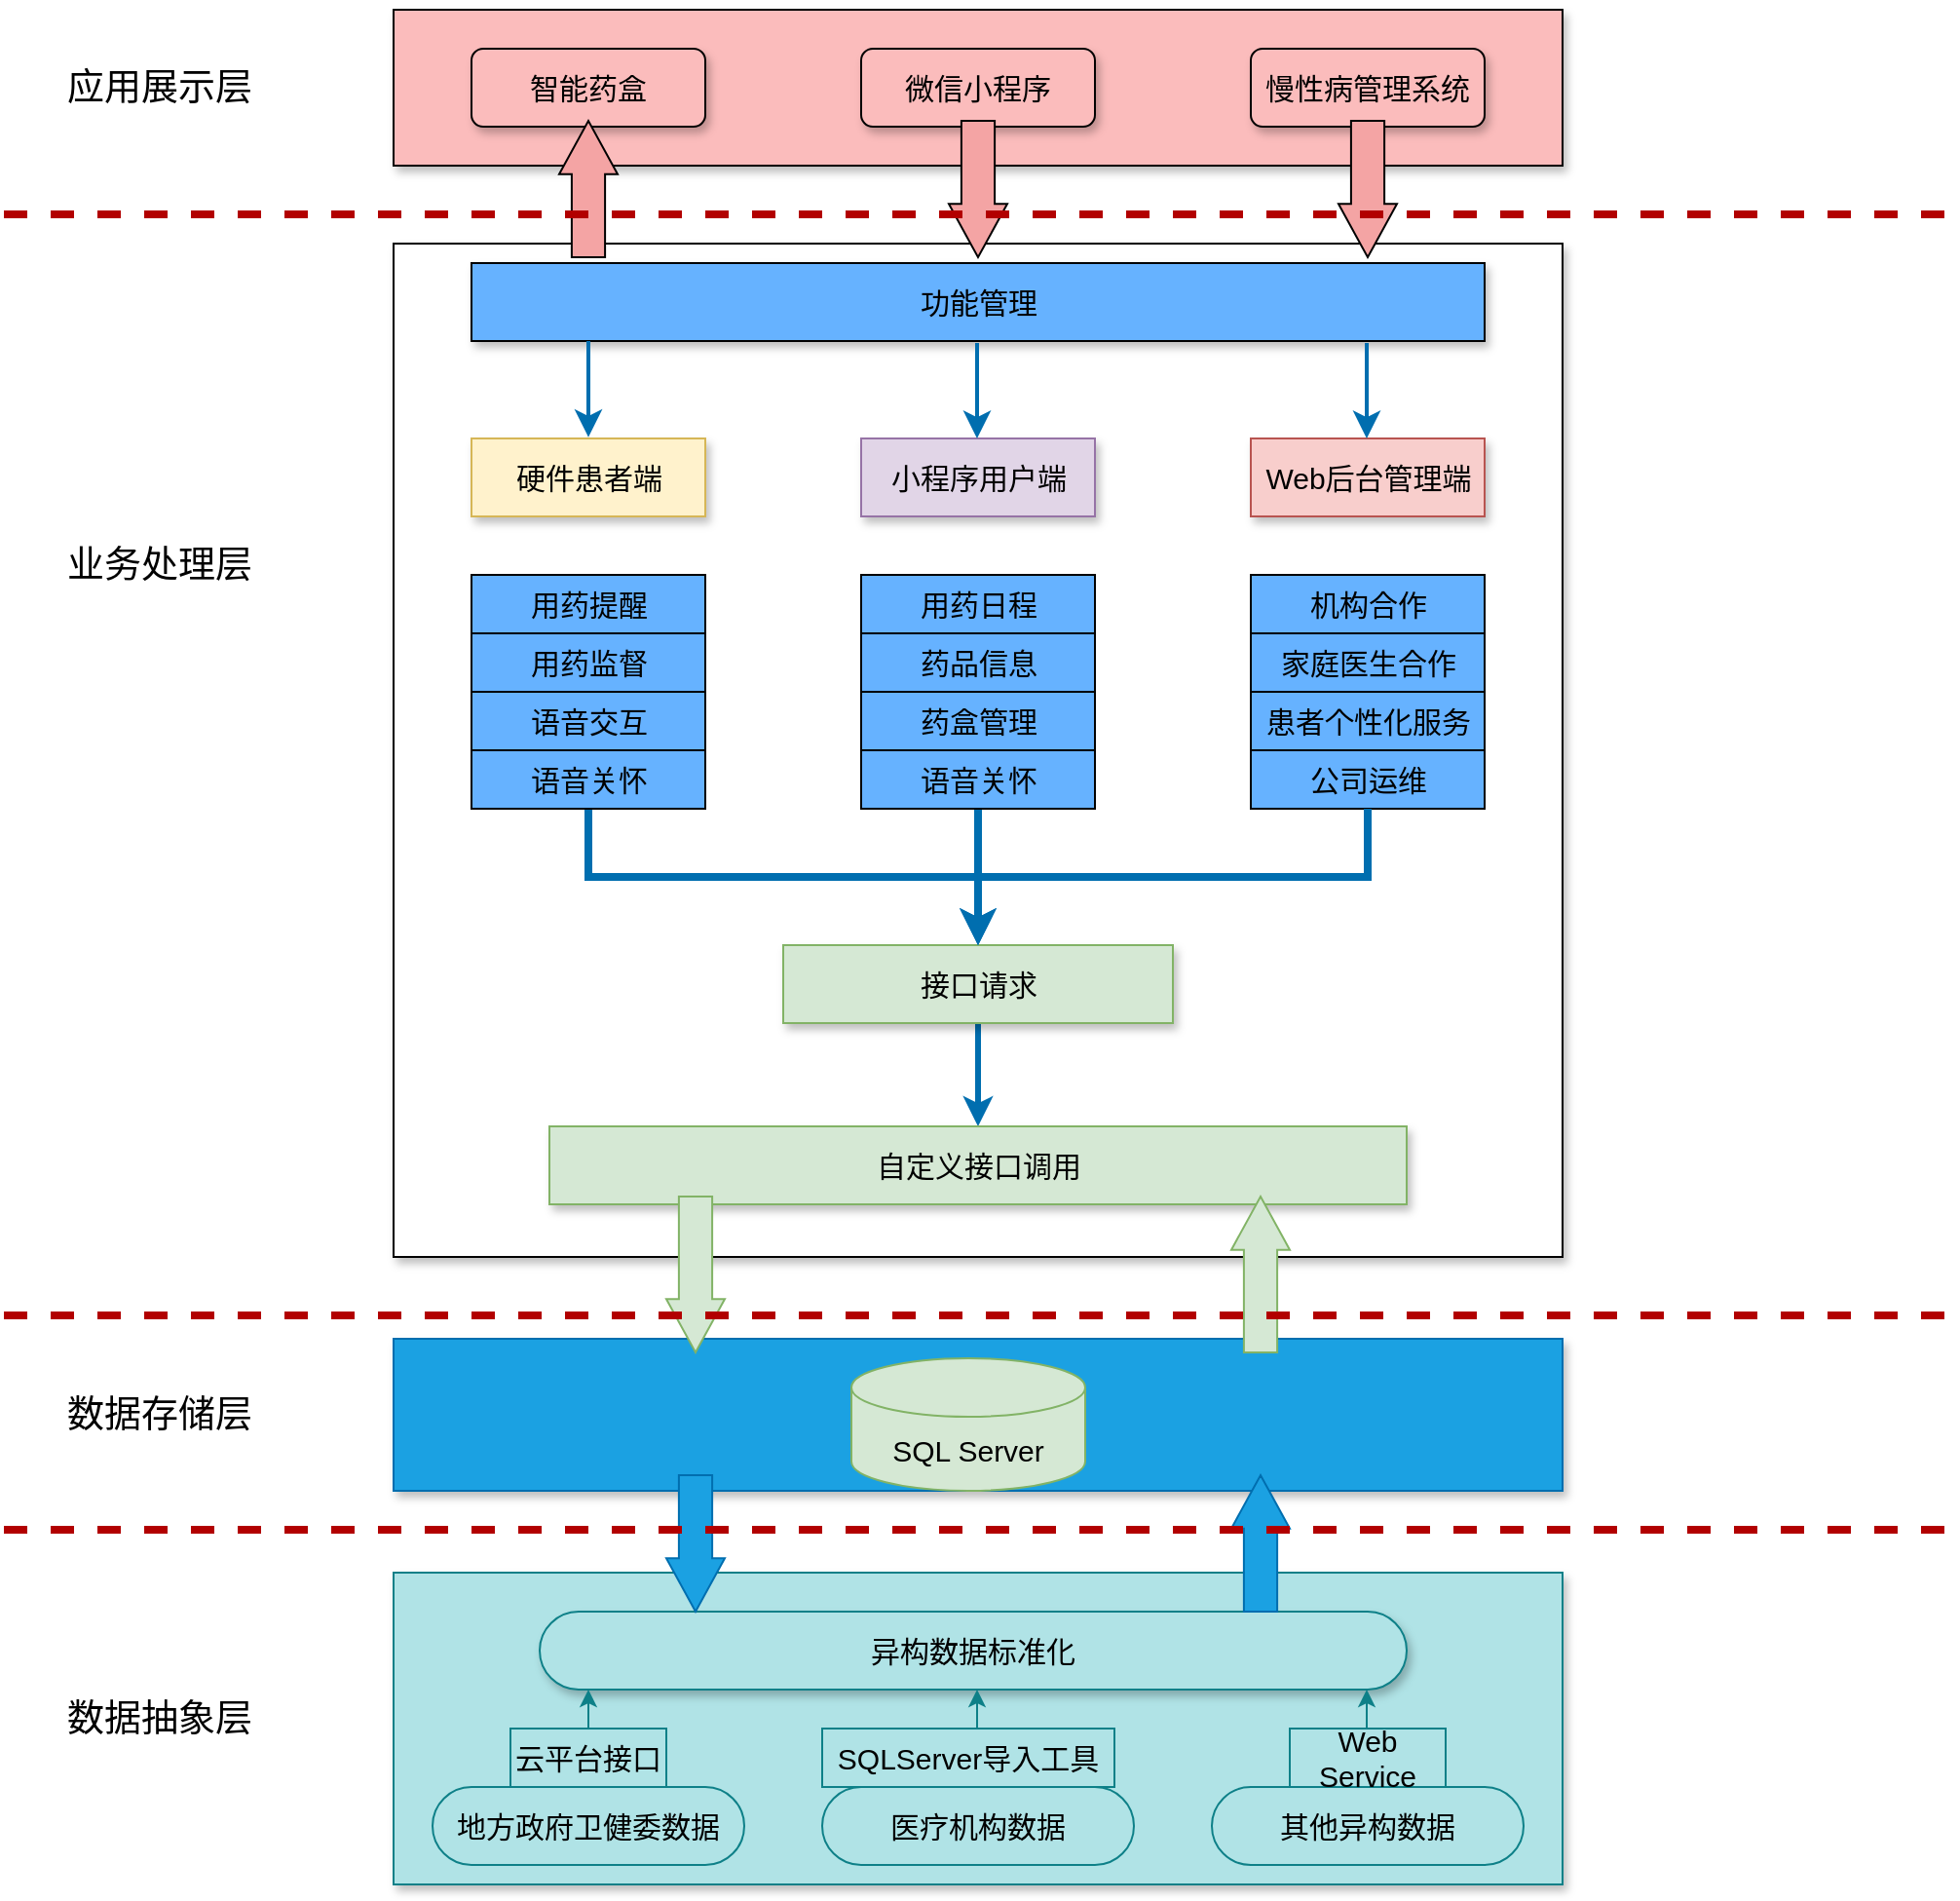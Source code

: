 <mxfile version="22.1.11" type="github">
  <diagram name="第 1 页" id="oifoqSgytJH1d8RTotBy">
    <mxGraphModel dx="3994" dy="988" grid="1" gridSize="10" guides="1" tooltips="1" connect="1" arrows="1" fold="1" page="1" pageScale="1" pageWidth="1920" pageHeight="1200" math="0" shadow="0">
      <root>
        <mxCell id="0" />
        <mxCell id="1" parent="0" />
        <mxCell id="kRe4AcJ-rxd0l4WnUEL7-1" value="" style="verticalLabelPosition=bottom;verticalAlign=top;html=1;shape=mxgraph.basic.rect;fillColor2=none;strokeWidth=1;size=20;indent=5;shadow=1;fillColor=#fbbcbc;fontSize=15;" vertex="1" parent="1">
          <mxGeometry x="120" y="120" width="600" height="80" as="geometry" />
        </mxCell>
        <mxCell id="kRe4AcJ-rxd0l4WnUEL7-4" value="&lt;font style=&quot;vertical-align: inherit; font-size: 15px;&quot;&gt;&lt;font style=&quot;vertical-align: inherit; font-size: 15px;&quot;&gt;智能药盒&lt;/font&gt;&lt;/font&gt;" style="rounded=1;whiteSpace=wrap;html=1;gradientColor=none;glass=0;shadow=1;fillColor=#fbbcbc;fontSize=15;" vertex="1" parent="1">
          <mxGeometry x="160" y="140" width="120" height="40" as="geometry" />
        </mxCell>
        <mxCell id="kRe4AcJ-rxd0l4WnUEL7-6" value="&lt;font style=&quot;vertical-align: inherit; font-size: 15px;&quot;&gt;&lt;font style=&quot;vertical-align: inherit; font-size: 15px;&quot;&gt;微信小程序&lt;/font&gt;&lt;/font&gt;" style="rounded=1;whiteSpace=wrap;html=1;gradientColor=none;glass=0;shadow=1;fillColor=#fbbcbc;fontSize=15;" vertex="1" parent="1">
          <mxGeometry x="360" y="140" width="120" height="40" as="geometry" />
        </mxCell>
        <mxCell id="kRe4AcJ-rxd0l4WnUEL7-7" value="&lt;font style=&quot;vertical-align: inherit; font-size: 15px;&quot;&gt;&lt;font style=&quot;vertical-align: inherit; font-size: 15px;&quot;&gt;慢性病管理系统&lt;/font&gt;&lt;/font&gt;" style="rounded=1;whiteSpace=wrap;html=1;gradientColor=none;glass=0;shadow=1;fillColor=#fbbcbc;fontSize=15;" vertex="1" parent="1">
          <mxGeometry x="560" y="140" width="120" height="40" as="geometry" />
        </mxCell>
        <mxCell id="kRe4AcJ-rxd0l4WnUEL7-8" value="" style="verticalLabelPosition=bottom;verticalAlign=top;html=1;shape=mxgraph.basic.rect;fillColor2=none;strokeWidth=1;size=20;indent=5;shadow=1;fontSize=15;" vertex="1" parent="1">
          <mxGeometry x="120" y="240" width="600" height="520" as="geometry" />
        </mxCell>
        <mxCell id="kRe4AcJ-rxd0l4WnUEL7-9" value="&lt;font style=&quot;vertical-align: inherit; font-size: 15px;&quot;&gt;&lt;font style=&quot;vertical-align: inherit; font-size: 15px;&quot;&gt;功能管理&lt;/font&gt;&lt;/font&gt;" style="verticalLabelPosition=middle;verticalAlign=middle;html=1;shape=mxgraph.basic.rect;fillColor2=none;strokeWidth=1;size=20;indent=5;labelPosition=center;align=center;shadow=1;fillStyle=auto;fillColor=#66B2FF;fontSize=15;" vertex="1" parent="1">
          <mxGeometry x="160" y="250" width="520" height="40" as="geometry" />
        </mxCell>
        <mxCell id="kRe4AcJ-rxd0l4WnUEL7-10" value="" style="html=1;shadow=0;dashed=0;align=center;verticalAlign=middle;shape=mxgraph.arrows2.arrow;dy=0.43;dx=27.33;direction=south;notch=0;fillColor=#f4a4a4;fontSize=15;" vertex="1" parent="1">
          <mxGeometry x="605" y="177" width="30" height="70" as="geometry" />
        </mxCell>
        <mxCell id="kRe4AcJ-rxd0l4WnUEL7-11" value="" style="html=1;shadow=0;dashed=0;align=center;verticalAlign=middle;shape=mxgraph.arrows2.arrow;dy=0.43;dx=27.33;direction=south;notch=0;fillColor=#f4a4a4;fontSize=15;" vertex="1" parent="1">
          <mxGeometry x="405" y="177" width="30" height="70" as="geometry" />
        </mxCell>
        <mxCell id="kRe4AcJ-rxd0l4WnUEL7-12" value="" style="html=1;shadow=0;dashed=0;align=center;verticalAlign=middle;shape=mxgraph.arrows2.arrow;dy=0.43;dx=27.33;direction=south;notch=0;rotation=-180;fillColor=#f4a4a4;fontSize=15;" vertex="1" parent="1">
          <mxGeometry x="205" y="177" width="30" height="70" as="geometry" />
        </mxCell>
        <mxCell id="kRe4AcJ-rxd0l4WnUEL7-45" style="edgeStyle=orthogonalEdgeStyle;rounded=0;orthogonalLoop=1;jettySize=auto;html=1;fillColor=#1ba1e2;strokeColor=#006EAF;strokeWidth=3;fontSize=15;" edge="1" parent="1" source="kRe4AcJ-rxd0l4WnUEL7-14" target="kRe4AcJ-rxd0l4WnUEL7-15">
          <mxGeometry relative="1" as="geometry" />
        </mxCell>
        <mxCell id="kRe4AcJ-rxd0l4WnUEL7-14" value="接口请求" style="verticalLabelPosition=middle;verticalAlign=middle;html=1;shape=mxgraph.basic.rect;fillColor2=none;strokeWidth=1;size=20;indent=5;labelPosition=center;align=center;shadow=1;fillColor=#d5e8d4;strokeColor=#82b366;fontSize=15;" vertex="1" parent="1">
          <mxGeometry x="320" y="600" width="200" height="40" as="geometry" />
        </mxCell>
        <mxCell id="kRe4AcJ-rxd0l4WnUEL7-15" value="自定义接口调用" style="verticalLabelPosition=middle;verticalAlign=middle;html=1;shape=mxgraph.basic.rect;fillColor2=none;strokeWidth=1;size=20;indent=5;labelPosition=center;align=center;shadow=1;fillColor=#d5e8d4;strokeColor=#82b366;fontSize=15;" vertex="1" parent="1">
          <mxGeometry x="200" y="693" width="440" height="40" as="geometry" />
        </mxCell>
        <mxCell id="kRe4AcJ-rxd0l4WnUEL7-16" value="硬件患者端" style="verticalLabelPosition=middle;verticalAlign=middle;html=1;shape=mxgraph.basic.rect;fillColor2=none;strokeWidth=1;size=20;indent=5;labelPosition=center;align=center;fillStyle=auto;shadow=1;fillColor=#fff2cc;strokeColor=#d6b656;fontSize=15;" vertex="1" parent="1">
          <mxGeometry x="160" y="340" width="120" height="40" as="geometry" />
        </mxCell>
        <mxCell id="kRe4AcJ-rxd0l4WnUEL7-17" value="小程序用户端" style="verticalLabelPosition=middle;verticalAlign=middle;html=1;shape=mxgraph.basic.rect;fillColor2=none;strokeWidth=1;size=20;indent=5;labelPosition=center;align=center;fillStyle=auto;shadow=1;fillColor=#e1d5e7;strokeColor=#9673a6;fontSize=15;" vertex="1" parent="1">
          <mxGeometry x="360" y="340" width="120" height="40" as="geometry" />
        </mxCell>
        <mxCell id="kRe4AcJ-rxd0l4WnUEL7-18" value="Web后台管理端" style="verticalLabelPosition=middle;verticalAlign=middle;html=1;shape=mxgraph.basic.rect;fillColor2=none;strokeWidth=1;size=20;indent=5;labelPosition=center;align=center;fillStyle=auto;shadow=1;fillColor=#f8cecc;strokeColor=#b85450;fontSize=15;" vertex="1" parent="1">
          <mxGeometry x="560" y="340" width="120" height="40" as="geometry" />
        </mxCell>
        <mxCell id="kRe4AcJ-rxd0l4WnUEL7-21" value="用药提醒" style="verticalLabelPosition=middle;verticalAlign=middle;html=1;shape=mxgraph.basic.rect;fillColor2=none;strokeWidth=1;size=20;indent=5;labelPosition=center;align=center;fillColor=#66B2FF;fontSize=15;" vertex="1" parent="1">
          <mxGeometry x="160" y="410" width="120" height="30" as="geometry" />
        </mxCell>
        <mxCell id="kRe4AcJ-rxd0l4WnUEL7-22" value="用药监督" style="verticalLabelPosition=middle;verticalAlign=middle;html=1;shape=mxgraph.basic.rect;fillColor2=none;strokeWidth=1;size=20;indent=5;labelPosition=center;align=center;fillColor=#66B2FF;fontSize=15;" vertex="1" parent="1">
          <mxGeometry x="160" y="440" width="120" height="30" as="geometry" />
        </mxCell>
        <mxCell id="kRe4AcJ-rxd0l4WnUEL7-38" style="edgeStyle=elbowEdgeStyle;rounded=0;orthogonalLoop=1;jettySize=auto;html=1;elbow=vertical;fillColor=#1ba1e2;strokeColor=#006EAF;strokeWidth=4;fontSize=15;" edge="1" parent="1" source="kRe4AcJ-rxd0l4WnUEL7-23" target="kRe4AcJ-rxd0l4WnUEL7-14">
          <mxGeometry relative="1" as="geometry" />
        </mxCell>
        <mxCell id="kRe4AcJ-rxd0l4WnUEL7-23" value="语音关怀" style="verticalLabelPosition=middle;verticalAlign=middle;html=1;shape=mxgraph.basic.rect;fillColor2=none;strokeWidth=1;size=20;indent=5;labelPosition=center;align=center;fillColor=#66B2FF;fontSize=15;" vertex="1" parent="1">
          <mxGeometry x="160" y="500" width="120" height="30" as="geometry" />
        </mxCell>
        <mxCell id="kRe4AcJ-rxd0l4WnUEL7-24" value="语音交互" style="verticalLabelPosition=middle;verticalAlign=middle;html=1;shape=mxgraph.basic.rect;fillColor2=none;strokeWidth=1;size=20;indent=5;labelPosition=center;align=center;fillColor=#66B2FF;fontSize=15;" vertex="1" parent="1">
          <mxGeometry x="160" y="470" width="120" height="30" as="geometry" />
        </mxCell>
        <mxCell id="kRe4AcJ-rxd0l4WnUEL7-25" value="用药日程" style="verticalLabelPosition=middle;verticalAlign=middle;html=1;shape=mxgraph.basic.rect;fillColor2=none;strokeWidth=1;size=20;indent=5;labelPosition=center;align=center;fillColor=#66B2FF;fontSize=15;" vertex="1" parent="1">
          <mxGeometry x="360" y="410" width="120" height="30" as="geometry" />
        </mxCell>
        <mxCell id="kRe4AcJ-rxd0l4WnUEL7-26" value="药品信息" style="verticalLabelPosition=middle;verticalAlign=middle;html=1;shape=mxgraph.basic.rect;fillColor2=none;strokeWidth=1;size=20;indent=5;labelPosition=center;align=center;fillColor=#66B2FF;fontSize=15;" vertex="1" parent="1">
          <mxGeometry x="360" y="440" width="120" height="30" as="geometry" />
        </mxCell>
        <mxCell id="kRe4AcJ-rxd0l4WnUEL7-27" value="药盒管理" style="verticalLabelPosition=middle;verticalAlign=middle;html=1;shape=mxgraph.basic.rect;fillColor2=none;strokeWidth=1;size=20;indent=5;labelPosition=center;align=center;fillColor=#66B2FF;fontSize=15;" vertex="1" parent="1">
          <mxGeometry x="360" y="470" width="120" height="30" as="geometry" />
        </mxCell>
        <mxCell id="kRe4AcJ-rxd0l4WnUEL7-39" style="edgeStyle=orthogonalEdgeStyle;rounded=0;orthogonalLoop=1;jettySize=auto;html=1;fillColor=#1ba1e2;strokeColor=#006EAF;strokeWidth=4;fontSize=15;" edge="1" parent="1" source="kRe4AcJ-rxd0l4WnUEL7-29" target="kRe4AcJ-rxd0l4WnUEL7-14">
          <mxGeometry relative="1" as="geometry" />
        </mxCell>
        <mxCell id="kRe4AcJ-rxd0l4WnUEL7-29" value="语音关怀" style="verticalLabelPosition=middle;verticalAlign=middle;html=1;shape=mxgraph.basic.rect;fillColor2=none;strokeWidth=1;size=20;indent=5;labelPosition=center;align=center;fillColor=#66B2FF;fontSize=15;" vertex="1" parent="1">
          <mxGeometry x="360" y="500" width="120" height="30" as="geometry" />
        </mxCell>
        <mxCell id="kRe4AcJ-rxd0l4WnUEL7-30" value="机构合作" style="verticalLabelPosition=middle;verticalAlign=middle;html=1;shape=mxgraph.basic.rect;fillColor2=none;strokeWidth=1;size=20;indent=5;labelPosition=center;align=center;fillColor=#66B2FF;fontSize=15;" vertex="1" parent="1">
          <mxGeometry x="560" y="410" width="120" height="30" as="geometry" />
        </mxCell>
        <mxCell id="kRe4AcJ-rxd0l4WnUEL7-31" value="家庭医生合作" style="verticalLabelPosition=middle;verticalAlign=middle;html=1;shape=mxgraph.basic.rect;fillColor2=none;strokeWidth=1;size=20;indent=5;labelPosition=center;align=center;fillColor=#66B2FF;fontSize=15;" vertex="1" parent="1">
          <mxGeometry x="560" y="440" width="120" height="30" as="geometry" />
        </mxCell>
        <mxCell id="kRe4AcJ-rxd0l4WnUEL7-32" value="患者个性化服务" style="verticalLabelPosition=middle;verticalAlign=middle;html=1;shape=mxgraph.basic.rect;fillColor2=none;strokeWidth=1;size=20;indent=5;labelPosition=center;align=center;fillColor=#66B2FF;fontSize=15;" vertex="1" parent="1">
          <mxGeometry x="560" y="470" width="120" height="30" as="geometry" />
        </mxCell>
        <mxCell id="kRe4AcJ-rxd0l4WnUEL7-33" value="公司运维" style="verticalLabelPosition=middle;verticalAlign=middle;html=1;shape=mxgraph.basic.rect;fillColor2=none;strokeWidth=1;size=20;indent=5;labelPosition=center;align=center;fillColor=#66B2FF;fontSize=15;" vertex="1" parent="1">
          <mxGeometry x="560" y="500" width="120" height="30" as="geometry" />
        </mxCell>
        <mxCell id="kRe4AcJ-rxd0l4WnUEL7-34" value="" style="endArrow=classic;html=1;rounded=0;endSize=8;startSize=8;entryX=0.5;entryY=-0.017;entryDx=0;entryDy=0;entryPerimeter=0;fillColor=#1ba1e2;strokeColor=#006EAF;strokeWidth=2;fontSize=15;" edge="1" parent="1" target="kRe4AcJ-rxd0l4WnUEL7-16">
          <mxGeometry width="50" height="50" relative="1" as="geometry">
            <mxPoint x="220" y="290" as="sourcePoint" />
            <mxPoint x="222.64" y="341" as="targetPoint" />
          </mxGeometry>
        </mxCell>
        <mxCell id="kRe4AcJ-rxd0l4WnUEL7-36" value="" style="endArrow=classic;html=1;rounded=0;endSize=8;startSize=8;entryX=0.5;entryY=-0.017;entryDx=0;entryDy=0;entryPerimeter=0;fillColor=#1ba1e2;strokeColor=#006EAF;strokeWidth=2;fontSize=15;" edge="1" parent="1">
          <mxGeometry width="50" height="50" relative="1" as="geometry">
            <mxPoint x="419.5" y="291" as="sourcePoint" />
            <mxPoint x="419.5" y="340" as="targetPoint" />
          </mxGeometry>
        </mxCell>
        <mxCell id="kRe4AcJ-rxd0l4WnUEL7-37" value="" style="endArrow=classic;html=1;rounded=0;endSize=8;startSize=8;entryX=0.5;entryY=-0.017;entryDx=0;entryDy=0;entryPerimeter=0;fillColor=#1ba1e2;strokeColor=#006EAF;strokeWidth=2;fontSize=15;" edge="1" parent="1">
          <mxGeometry width="50" height="50" relative="1" as="geometry">
            <mxPoint x="619.5" y="291" as="sourcePoint" />
            <mxPoint x="619.5" y="340" as="targetPoint" />
          </mxGeometry>
        </mxCell>
        <mxCell id="kRe4AcJ-rxd0l4WnUEL7-49" value="" style="verticalLabelPosition=bottom;verticalAlign=top;html=1;shape=mxgraph.basic.rect;fillColor2=none;strokeWidth=1;size=20;indent=5;shadow=1;fillColor=#1ba1e2;strokeColor=#006EAF;fontColor=#ffffff;fontSize=15;" vertex="1" parent="1">
          <mxGeometry x="120" y="802" width="600" height="78" as="geometry" />
        </mxCell>
        <mxCell id="kRe4AcJ-rxd0l4WnUEL7-44" style="edgeStyle=elbowEdgeStyle;rounded=0;orthogonalLoop=1;jettySize=auto;html=1;elbow=vertical;fillColor=#1ba1e2;strokeColor=#006EAF;strokeWidth=4;fontSize=15;" edge="1" parent="1" target="kRe4AcJ-rxd0l4WnUEL7-14">
          <mxGeometry relative="1" as="geometry">
            <mxPoint x="620" y="530" as="sourcePoint" />
            <mxPoint x="820" y="600" as="targetPoint" />
          </mxGeometry>
        </mxCell>
        <mxCell id="kRe4AcJ-rxd0l4WnUEL7-47" value="" style="html=1;shadow=0;dashed=0;align=center;verticalAlign=middle;shape=mxgraph.arrows2.arrow;dy=0.43;dx=27.33;direction=south;notch=0;fillColor=#d5e8d4;strokeColor=#82b366;fontSize=15;" vertex="1" parent="1">
          <mxGeometry x="260" y="729" width="30" height="80" as="geometry" />
        </mxCell>
        <mxCell id="kRe4AcJ-rxd0l4WnUEL7-48" value="" style="html=1;shadow=0;dashed=0;align=center;verticalAlign=middle;shape=mxgraph.arrows2.arrow;dy=0.43;dx=27.33;direction=south;notch=0;rotation=-180;fillColor=#d5e8d4;strokeColor=#82b366;fontSize=15;" vertex="1" parent="1">
          <mxGeometry x="550" y="729" width="30" height="80" as="geometry" />
        </mxCell>
        <mxCell id="kRe4AcJ-rxd0l4WnUEL7-51" value="SQL Server" style="shape=cylinder3;whiteSpace=wrap;html=1;boundedLbl=1;backgroundOutline=1;size=15;fillColor=#d5e8d4;strokeColor=#82b366;fontSize=15;" vertex="1" parent="1">
          <mxGeometry x="355" y="812" width="120" height="68" as="geometry" />
        </mxCell>
        <mxCell id="kRe4AcJ-rxd0l4WnUEL7-52" value="" style="verticalLabelPosition=bottom;verticalAlign=top;html=1;shape=mxgraph.basic.rect;fillColor2=none;strokeWidth=1;size=20;indent=5;shadow=1;fillColor=#b0e3e6;strokeColor=#0e8088;fontSize=15;" vertex="1" parent="1">
          <mxGeometry x="120" y="922" width="600" height="160" as="geometry" />
        </mxCell>
        <mxCell id="kRe4AcJ-rxd0l4WnUEL7-56" value="异构数据标准化" style="rounded=1;whiteSpace=wrap;html=1;absoluteArcSize=1;arcSize=90;shadow=1;fillColor=#b0e3e6;strokeColor=#0e8088;fontSize=15;" vertex="1" parent="1">
          <mxGeometry x="195" y="942" width="445" height="40" as="geometry" />
        </mxCell>
        <mxCell id="kRe4AcJ-rxd0l4WnUEL7-57" value="医疗机构数据" style="rounded=1;whiteSpace=wrap;html=1;absoluteArcSize=1;arcSize=90;fillColor=#b0e3e6;strokeColor=#0e8088;fontSize=15;" vertex="1" parent="1">
          <mxGeometry x="340" y="1032" width="160" height="40" as="geometry" />
        </mxCell>
        <mxCell id="kRe4AcJ-rxd0l4WnUEL7-58" value="其他异构数据" style="rounded=1;whiteSpace=wrap;html=1;absoluteArcSize=1;arcSize=90;fillColor=#b0e3e6;strokeColor=#0e8088;fontSize=15;" vertex="1" parent="1">
          <mxGeometry x="540" y="1032" width="160" height="40" as="geometry" />
        </mxCell>
        <mxCell id="kRe4AcJ-rxd0l4WnUEL7-59" value="地方政府卫健委数据" style="rounded=1;whiteSpace=wrap;html=1;absoluteArcSize=1;arcSize=90;fillColor=#b0e3e6;strokeColor=#0e8088;fontSize=15;" vertex="1" parent="1">
          <mxGeometry x="140" y="1032" width="160" height="40" as="geometry" />
        </mxCell>
        <mxCell id="kRe4AcJ-rxd0l4WnUEL7-60" value="" style="html=1;shadow=0;dashed=0;align=center;verticalAlign=middle;shape=mxgraph.arrows2.arrow;dy=0.43;dx=27.33;direction=south;notch=0;fillColor=#1ba1e2;fontColor=#ffffff;strokeColor=#006EAF;fontSize=15;" vertex="1" parent="1">
          <mxGeometry x="260" y="872" width="30" height="70" as="geometry" />
        </mxCell>
        <mxCell id="kRe4AcJ-rxd0l4WnUEL7-61" value="" style="html=1;shadow=0;dashed=0;align=center;verticalAlign=middle;shape=mxgraph.arrows2.arrow;dy=0.43;dx=27.33;direction=south;notch=0;rotation=-180;fillColor=#1ba1e2;fontColor=#ffffff;strokeColor=#006EAF;fontSize=15;" vertex="1" parent="1">
          <mxGeometry x="550" y="872" width="30" height="70" as="geometry" />
        </mxCell>
        <mxCell id="kRe4AcJ-rxd0l4WnUEL7-65" value="" style="endArrow=classic;html=1;rounded=0;exitX=0.5;exitY=0;exitDx=0;exitDy=0;fillColor=#b0e3e6;strokeColor=#0e8088;fontSize=15;" edge="1" parent="1" source="kRe4AcJ-rxd0l4WnUEL7-59">
          <mxGeometry width="50" height="50" relative="1" as="geometry">
            <mxPoint x="170" y="1032" as="sourcePoint" />
            <mxPoint x="220" y="982" as="targetPoint" />
          </mxGeometry>
        </mxCell>
        <mxCell id="kRe4AcJ-rxd0l4WnUEL7-66" value="" style="endArrow=classic;html=1;rounded=0;exitX=0.5;exitY=0;exitDx=0;exitDy=0;fillColor=#b0e3e6;strokeColor=#0e8088;fontSize=15;" edge="1" parent="1">
          <mxGeometry width="50" height="50" relative="1" as="geometry">
            <mxPoint x="419.5" y="1032" as="sourcePoint" />
            <mxPoint x="419.5" y="982" as="targetPoint" />
          </mxGeometry>
        </mxCell>
        <mxCell id="kRe4AcJ-rxd0l4WnUEL7-67" value="" style="endArrow=classic;html=1;rounded=0;exitX=0.5;exitY=0;exitDx=0;exitDy=0;fillColor=#b0e3e6;strokeColor=#0e8088;fontSize=15;" edge="1" parent="1">
          <mxGeometry width="50" height="50" relative="1" as="geometry">
            <mxPoint x="619.5" y="1032" as="sourcePoint" />
            <mxPoint x="619.5" y="982" as="targetPoint" />
          </mxGeometry>
        </mxCell>
        <mxCell id="kRe4AcJ-rxd0l4WnUEL7-68" value="云平台接口" style="text;html=1;strokeColor=#0e8088;fillColor=#b0e3e6;align=center;verticalAlign=middle;whiteSpace=wrap;rounded=0;fontSize=15;" vertex="1" parent="1">
          <mxGeometry x="180" y="1002" width="80" height="30" as="geometry" />
        </mxCell>
        <mxCell id="kRe4AcJ-rxd0l4WnUEL7-69" value="SQLServer导入工具" style="text;html=1;strokeColor=#0e8088;fillColor=#b0e3e6;align=center;verticalAlign=middle;whiteSpace=wrap;rounded=0;fontSize=15;" vertex="1" parent="1">
          <mxGeometry x="340" y="1002" width="150" height="30" as="geometry" />
        </mxCell>
        <mxCell id="kRe4AcJ-rxd0l4WnUEL7-70" value="Web Service" style="text;html=1;strokeColor=#0e8088;fillColor=#b0e3e6;align=center;verticalAlign=middle;whiteSpace=wrap;rounded=0;fontSize=15;" vertex="1" parent="1">
          <mxGeometry x="580" y="1002" width="80" height="30" as="geometry" />
        </mxCell>
        <mxCell id="kRe4AcJ-rxd0l4WnUEL7-73" value="" style="endArrow=none;dashed=1;html=1;rounded=0;fontSize=20;strokeWidth=4;fillColor=#e51400;strokeColor=#B20000;" edge="1" parent="1">
          <mxGeometry width="50" height="50" relative="1" as="geometry">
            <mxPoint x="-80" y="225" as="sourcePoint" />
            <mxPoint x="920" y="225" as="targetPoint" />
          </mxGeometry>
        </mxCell>
        <mxCell id="kRe4AcJ-rxd0l4WnUEL7-74" value="应用展示层" style="text;html=1;strokeColor=none;fillColor=none;align=center;verticalAlign=middle;whiteSpace=wrap;rounded=0;fontSize=19;" vertex="1" parent="1">
          <mxGeometry x="-50" y="145" width="100" height="30" as="geometry" />
        </mxCell>
        <mxCell id="kRe4AcJ-rxd0l4WnUEL7-75" value="" style="endArrow=none;dashed=1;html=1;rounded=0;fontSize=20;strokeWidth=4;fillColor=#e51400;strokeColor=#B20000;" edge="1" parent="1">
          <mxGeometry width="50" height="50" relative="1" as="geometry">
            <mxPoint x="-80" y="790" as="sourcePoint" />
            <mxPoint x="920" y="790" as="targetPoint" />
          </mxGeometry>
        </mxCell>
        <mxCell id="kRe4AcJ-rxd0l4WnUEL7-76" value="业务处理层" style="text;html=1;strokeColor=none;fillColor=none;align=center;verticalAlign=middle;whiteSpace=wrap;rounded=0;fontSize=19;" vertex="1" parent="1">
          <mxGeometry x="-50" y="390" width="100" height="30" as="geometry" />
        </mxCell>
        <mxCell id="kRe4AcJ-rxd0l4WnUEL7-77" value="" style="endArrow=none;dashed=1;html=1;rounded=0;fontSize=20;strokeWidth=4;fillColor=#e51400;strokeColor=#B20000;" edge="1" parent="1">
          <mxGeometry width="50" height="50" relative="1" as="geometry">
            <mxPoint x="-80" y="900" as="sourcePoint" />
            <mxPoint x="920" y="900" as="targetPoint" />
          </mxGeometry>
        </mxCell>
        <mxCell id="kRe4AcJ-rxd0l4WnUEL7-78" value="数据存储层" style="text;html=1;strokeColor=none;fillColor=none;align=center;verticalAlign=middle;whiteSpace=wrap;rounded=0;fontSize=19;" vertex="1" parent="1">
          <mxGeometry x="-50" y="826" width="100" height="30" as="geometry" />
        </mxCell>
        <mxCell id="kRe4AcJ-rxd0l4WnUEL7-79" value="数据抽象层" style="text;html=1;strokeColor=none;fillColor=none;align=center;verticalAlign=middle;whiteSpace=wrap;rounded=0;fontSize=19;" vertex="1" parent="1">
          <mxGeometry x="-50" y="982" width="100" height="30" as="geometry" />
        </mxCell>
      </root>
    </mxGraphModel>
  </diagram>
</mxfile>
